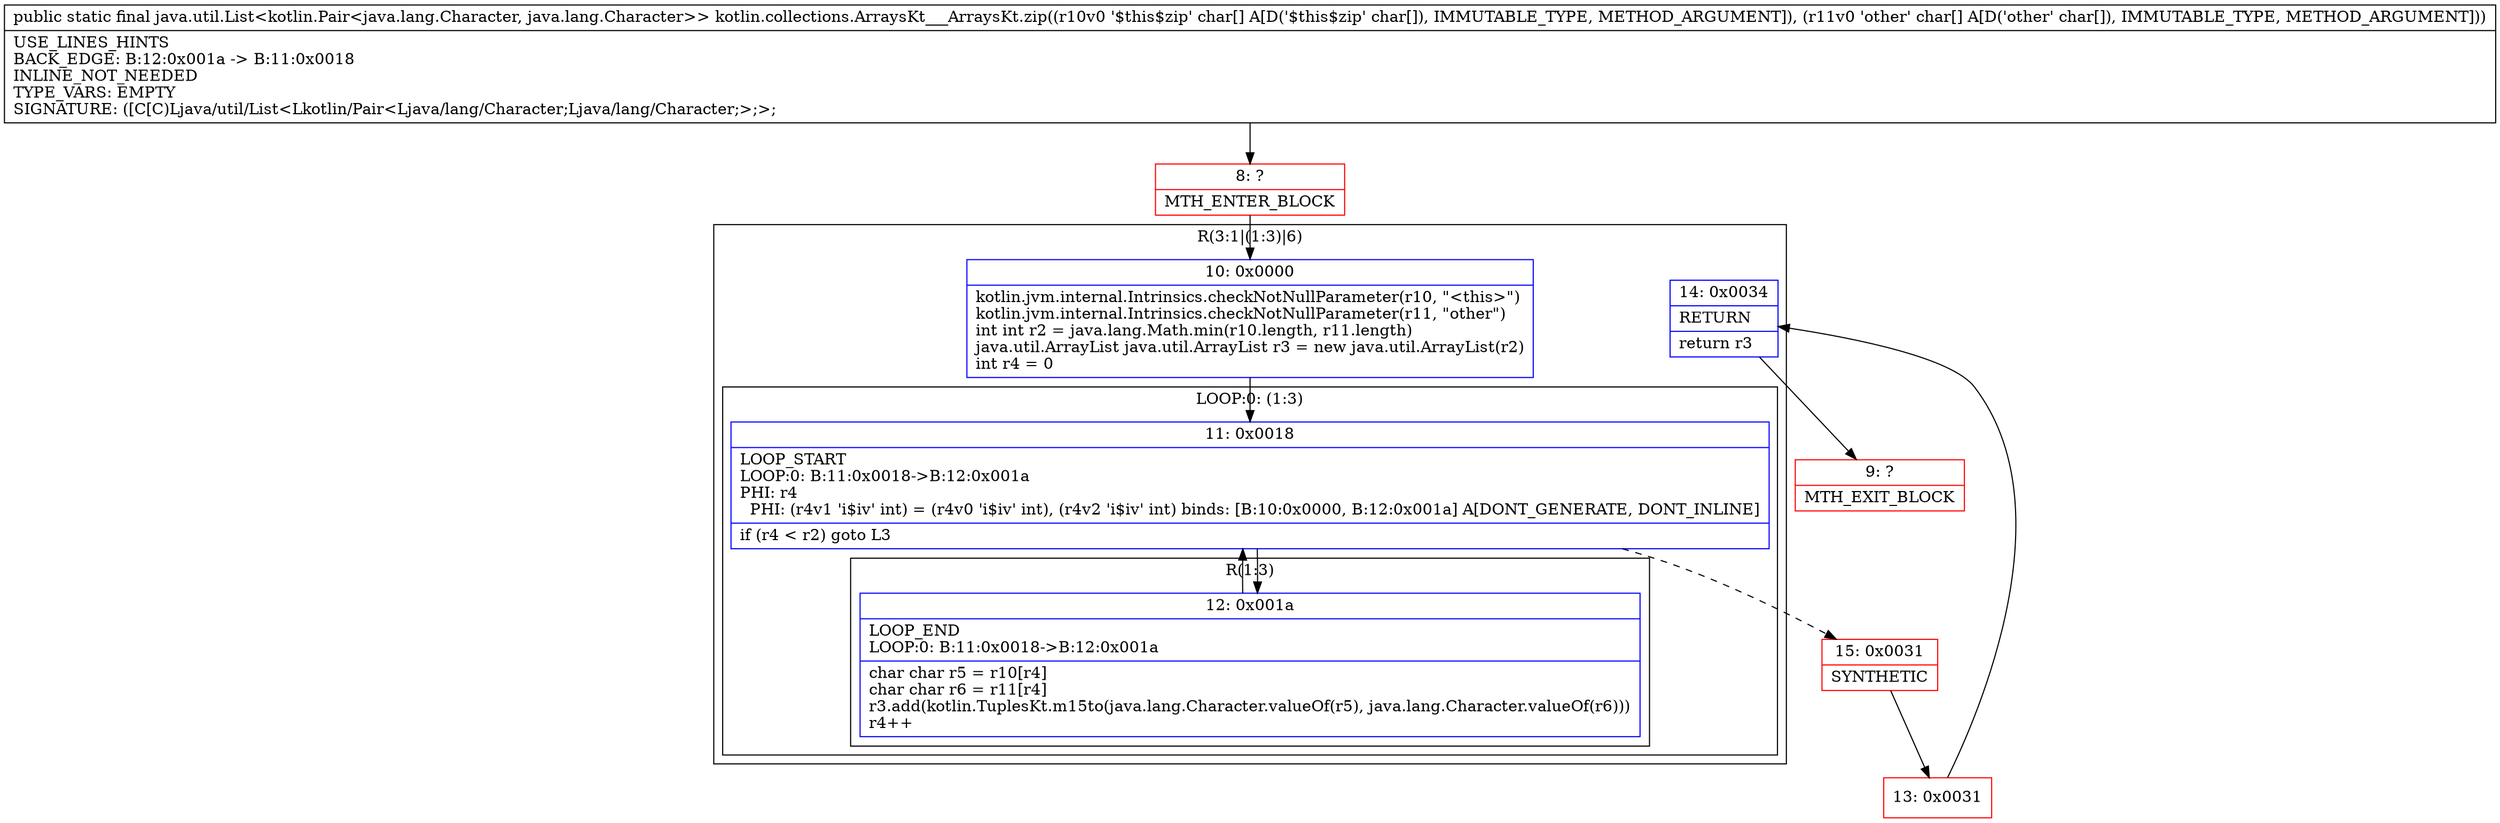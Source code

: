 digraph "CFG forkotlin.collections.ArraysKt___ArraysKt.zip([C[C)Ljava\/util\/List;" {
subgraph cluster_Region_1699814835 {
label = "R(3:1|(1:3)|6)";
node [shape=record,color=blue];
Node_10 [shape=record,label="{10\:\ 0x0000|kotlin.jvm.internal.Intrinsics.checkNotNullParameter(r10, \"\<this\>\")\lkotlin.jvm.internal.Intrinsics.checkNotNullParameter(r11, \"other\")\lint int r2 = java.lang.Math.min(r10.length, r11.length)\ljava.util.ArrayList java.util.ArrayList r3 = new java.util.ArrayList(r2)\lint r4 = 0\l}"];
subgraph cluster_LoopRegion_1443733151 {
label = "LOOP:0: (1:3)";
node [shape=record,color=blue];
Node_11 [shape=record,label="{11\:\ 0x0018|LOOP_START\lLOOP:0: B:11:0x0018\-\>B:12:0x001a\lPHI: r4 \l  PHI: (r4v1 'i$iv' int) = (r4v0 'i$iv' int), (r4v2 'i$iv' int) binds: [B:10:0x0000, B:12:0x001a] A[DONT_GENERATE, DONT_INLINE]\l|if (r4 \< r2) goto L3\l}"];
subgraph cluster_Region_372789220 {
label = "R(1:3)";
node [shape=record,color=blue];
Node_12 [shape=record,label="{12\:\ 0x001a|LOOP_END\lLOOP:0: B:11:0x0018\-\>B:12:0x001a\l|char char r5 = r10[r4]\lchar char r6 = r11[r4]\lr3.add(kotlin.TuplesKt.m15to(java.lang.Character.valueOf(r5), java.lang.Character.valueOf(r6)))\lr4++\l}"];
}
}
Node_14 [shape=record,label="{14\:\ 0x0034|RETURN\l|return r3\l}"];
}
Node_8 [shape=record,color=red,label="{8\:\ ?|MTH_ENTER_BLOCK\l}"];
Node_15 [shape=record,color=red,label="{15\:\ 0x0031|SYNTHETIC\l}"];
Node_13 [shape=record,color=red,label="{13\:\ 0x0031}"];
Node_9 [shape=record,color=red,label="{9\:\ ?|MTH_EXIT_BLOCK\l}"];
MethodNode[shape=record,label="{public static final java.util.List\<kotlin.Pair\<java.lang.Character, java.lang.Character\>\> kotlin.collections.ArraysKt___ArraysKt.zip((r10v0 '$this$zip' char[] A[D('$this$zip' char[]), IMMUTABLE_TYPE, METHOD_ARGUMENT]), (r11v0 'other' char[] A[D('other' char[]), IMMUTABLE_TYPE, METHOD_ARGUMENT]))  | USE_LINES_HINTS\lBACK_EDGE: B:12:0x001a \-\> B:11:0x0018\lINLINE_NOT_NEEDED\lTYPE_VARS: EMPTY\lSIGNATURE: ([C[C)Ljava\/util\/List\<Lkotlin\/Pair\<Ljava\/lang\/Character;Ljava\/lang\/Character;\>;\>;\l}"];
MethodNode -> Node_8;Node_10 -> Node_11;
Node_11 -> Node_12;
Node_11 -> Node_15[style=dashed];
Node_12 -> Node_11;
Node_14 -> Node_9;
Node_8 -> Node_10;
Node_15 -> Node_13;
Node_13 -> Node_14;
}

